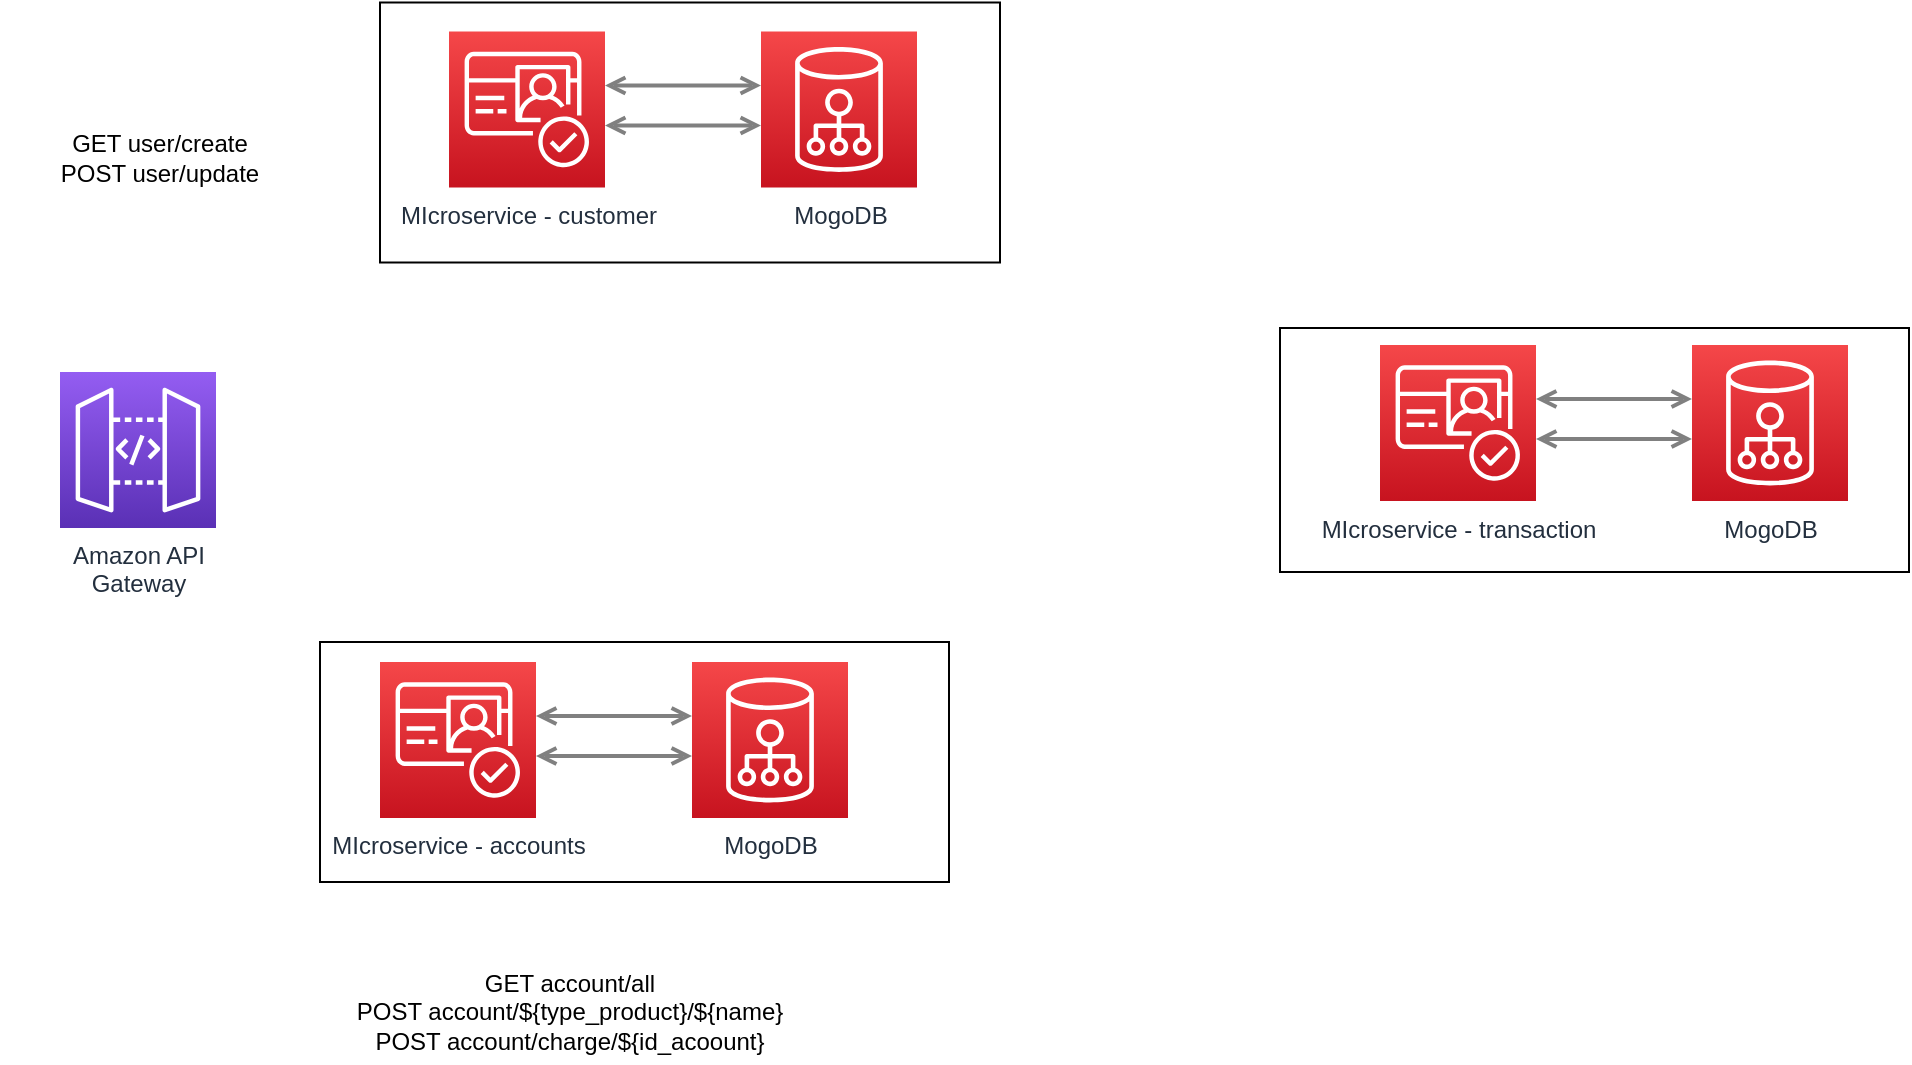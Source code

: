 <mxfile version="17.0.0" type="github">
  <diagram id="Ht1M8jgEwFfnCIfOTk4-" name="Page-1">
    <mxGraphModel dx="782" dy="468" grid="1" gridSize="10" guides="1" tooltips="1" connect="1" arrows="1" fold="1" page="1" pageScale="1" pageWidth="1169" pageHeight="827" math="0" shadow="0">
      <root>
        <mxCell id="0" />
        <mxCell id="1" parent="0" />
        <mxCell id="qSfoanHrgOsR2zZDTymw-17" value="" style="rounded=0;whiteSpace=wrap;html=1;" vertex="1" parent="1">
          <mxGeometry x="250" y="190.25" width="310" height="130" as="geometry" />
        </mxCell>
        <mxCell id="qSfoanHrgOsR2zZDTymw-16" value="" style="rounded=0;whiteSpace=wrap;html=1;" vertex="1" parent="1">
          <mxGeometry x="220" y="510" width="314.5" height="120" as="geometry" />
        </mxCell>
        <mxCell id="qSfoanHrgOsR2zZDTymw-15" value="" style="rounded=0;whiteSpace=wrap;html=1;" vertex="1" parent="1">
          <mxGeometry x="700" y="353" width="314.5" height="122" as="geometry" />
        </mxCell>
        <mxCell id="UEzPUAAOIrF-is8g5C7q-125" style="edgeStyle=orthogonalEdgeStyle;rounded=0;orthogonalLoop=1;jettySize=auto;html=1;startArrow=open;startFill=0;endArrow=open;endFill=0;strokeWidth=2;strokeColor=#808080;" parent="1" source="UEzPUAAOIrF-is8g5C7q-111" target="UEzPUAAOIrF-is8g5C7q-112" edge="1">
          <mxGeometry relative="1" as="geometry">
            <Array as="points">
              <mxPoint x="402.5" y="231.75" />
              <mxPoint x="402.5" y="231.75" />
            </Array>
          </mxGeometry>
        </mxCell>
        <mxCell id="UEzPUAAOIrF-is8g5C7q-143" style="edgeStyle=orthogonalEdgeStyle;rounded=0;orthogonalLoop=1;jettySize=auto;html=1;startArrow=open;startFill=0;endArrow=open;endFill=0;strokeWidth=2;strokeColor=#808080;" parent="1" source="UEzPUAAOIrF-is8g5C7q-111" target="UEzPUAAOIrF-is8g5C7q-112" edge="1">
          <mxGeometry relative="1" as="geometry">
            <mxPoint x="372.5" y="241.75" as="sourcePoint" />
            <mxPoint x="450.5" y="241.75" as="targetPoint" />
            <Array as="points">
              <mxPoint x="402.5" y="251.75" />
              <mxPoint x="402.5" y="251.75" />
            </Array>
          </mxGeometry>
        </mxCell>
        <mxCell id="UEzPUAAOIrF-is8g5C7q-111" value="MIcroservice - customer" style="outlineConnect=0;fontColor=#232F3E;gradientColor=#F54749;gradientDirection=north;fillColor=#C7131F;strokeColor=#ffffff;dashed=0;verticalLabelPosition=bottom;verticalAlign=top;align=center;html=1;fontSize=12;fontStyle=0;aspect=fixed;shape=mxgraph.aws4.resourceIcon;resIcon=mxgraph.aws4.cognito;labelBackgroundColor=#ffffff;" parent="1" vertex="1">
          <mxGeometry x="284.5" y="204.75" width="78" height="78" as="geometry" />
        </mxCell>
        <mxCell id="UEzPUAAOIrF-is8g5C7q-112" value="MogoDB" style="outlineConnect=0;fontColor=#232F3E;gradientColor=#F54749;gradientDirection=north;fillColor=#C7131F;strokeColor=#ffffff;dashed=0;verticalLabelPosition=bottom;verticalAlign=top;align=center;html=1;fontSize=12;fontStyle=0;aspect=fixed;shape=mxgraph.aws4.resourceIcon;resIcon=mxgraph.aws4.cloud_directory;labelBackgroundColor=#ffffff;" parent="1" vertex="1">
          <mxGeometry x="440.5" y="204.75" width="78" height="78" as="geometry" />
        </mxCell>
        <mxCell id="UEzPUAAOIrF-is8g5C7q-114" value="Amazon API&lt;br&gt;Gateway&lt;br&gt;" style="outlineConnect=0;fontColor=#232F3E;gradientColor=#945DF2;gradientDirection=north;fillColor=#5A30B5;strokeColor=#ffffff;dashed=0;verticalLabelPosition=bottom;verticalAlign=top;align=center;html=1;fontSize=12;fontStyle=0;aspect=fixed;shape=mxgraph.aws4.resourceIcon;resIcon=mxgraph.aws4.api_gateway;labelBackgroundColor=#ffffff;" parent="1" vertex="1">
          <mxGeometry x="90" y="375" width="78" height="78" as="geometry" />
        </mxCell>
        <mxCell id="qSfoanHrgOsR2zZDTymw-6" style="edgeStyle=orthogonalEdgeStyle;rounded=0;orthogonalLoop=1;jettySize=auto;html=1;startArrow=open;startFill=0;endArrow=open;endFill=0;strokeWidth=2;strokeColor=#808080;" edge="1" parent="1" source="qSfoanHrgOsR2zZDTymw-8" target="qSfoanHrgOsR2zZDTymw-9">
          <mxGeometry relative="1" as="geometry">
            <Array as="points">
              <mxPoint x="368" y="547" />
              <mxPoint x="368" y="547" />
            </Array>
          </mxGeometry>
        </mxCell>
        <mxCell id="qSfoanHrgOsR2zZDTymw-7" style="edgeStyle=orthogonalEdgeStyle;rounded=0;orthogonalLoop=1;jettySize=auto;html=1;startArrow=open;startFill=0;endArrow=open;endFill=0;strokeWidth=2;strokeColor=#808080;" edge="1" parent="1" source="qSfoanHrgOsR2zZDTymw-8" target="qSfoanHrgOsR2zZDTymw-9">
          <mxGeometry relative="1" as="geometry">
            <mxPoint x="338" y="557" as="sourcePoint" />
            <mxPoint x="416" y="557" as="targetPoint" />
            <Array as="points">
              <mxPoint x="368" y="567" />
              <mxPoint x="368" y="567" />
            </Array>
          </mxGeometry>
        </mxCell>
        <mxCell id="qSfoanHrgOsR2zZDTymw-8" value="MIcroservice - accounts" style="outlineConnect=0;fontColor=#232F3E;gradientColor=#F54749;gradientDirection=north;fillColor=#C7131F;strokeColor=#ffffff;dashed=0;verticalLabelPosition=bottom;verticalAlign=top;align=center;html=1;fontSize=12;fontStyle=0;aspect=fixed;shape=mxgraph.aws4.resourceIcon;resIcon=mxgraph.aws4.cognito;labelBackgroundColor=#ffffff;" vertex="1" parent="1">
          <mxGeometry x="250" y="520" width="78" height="78" as="geometry" />
        </mxCell>
        <mxCell id="qSfoanHrgOsR2zZDTymw-9" value="MogoDB" style="outlineConnect=0;fontColor=#232F3E;gradientColor=#F54749;gradientDirection=north;fillColor=#C7131F;strokeColor=#ffffff;dashed=0;verticalLabelPosition=bottom;verticalAlign=top;align=center;html=1;fontSize=12;fontStyle=0;aspect=fixed;shape=mxgraph.aws4.resourceIcon;resIcon=mxgraph.aws4.cloud_directory;labelBackgroundColor=#ffffff;" vertex="1" parent="1">
          <mxGeometry x="406" y="520" width="78" height="78" as="geometry" />
        </mxCell>
        <mxCell id="qSfoanHrgOsR2zZDTymw-10" style="edgeStyle=orthogonalEdgeStyle;rounded=0;orthogonalLoop=1;jettySize=auto;html=1;startArrow=open;startFill=0;endArrow=open;endFill=0;strokeWidth=2;strokeColor=#808080;" edge="1" parent="1" source="qSfoanHrgOsR2zZDTymw-12" target="qSfoanHrgOsR2zZDTymw-13">
          <mxGeometry relative="1" as="geometry">
            <Array as="points">
              <mxPoint x="868" y="388.5" />
              <mxPoint x="868" y="388.5" />
            </Array>
          </mxGeometry>
        </mxCell>
        <mxCell id="qSfoanHrgOsR2zZDTymw-11" style="edgeStyle=orthogonalEdgeStyle;rounded=0;orthogonalLoop=1;jettySize=auto;html=1;startArrow=open;startFill=0;endArrow=open;endFill=0;strokeWidth=2;strokeColor=#808080;" edge="1" parent="1" source="qSfoanHrgOsR2zZDTymw-12" target="qSfoanHrgOsR2zZDTymw-13">
          <mxGeometry relative="1" as="geometry">
            <mxPoint x="838" y="398.5" as="sourcePoint" />
            <mxPoint x="916" y="398.5" as="targetPoint" />
            <Array as="points">
              <mxPoint x="868" y="408.5" />
              <mxPoint x="868" y="408.5" />
            </Array>
          </mxGeometry>
        </mxCell>
        <mxCell id="qSfoanHrgOsR2zZDTymw-12" value="MIcroservice -&amp;nbsp;transaction" style="outlineConnect=0;fontColor=#232F3E;gradientColor=#F54749;gradientDirection=north;fillColor=#C7131F;strokeColor=#ffffff;dashed=0;verticalLabelPosition=bottom;verticalAlign=top;align=center;html=1;fontSize=12;fontStyle=0;aspect=fixed;shape=mxgraph.aws4.resourceIcon;resIcon=mxgraph.aws4.cognito;labelBackgroundColor=#ffffff;" vertex="1" parent="1">
          <mxGeometry x="750" y="361.5" width="78" height="78" as="geometry" />
        </mxCell>
        <mxCell id="qSfoanHrgOsR2zZDTymw-13" value="MogoDB" style="outlineConnect=0;fontColor=#232F3E;gradientColor=#F54749;gradientDirection=north;fillColor=#C7131F;strokeColor=#ffffff;dashed=0;verticalLabelPosition=bottom;verticalAlign=top;align=center;html=1;fontSize=12;fontStyle=0;aspect=fixed;shape=mxgraph.aws4.resourceIcon;resIcon=mxgraph.aws4.cloud_directory;labelBackgroundColor=#ffffff;" vertex="1" parent="1">
          <mxGeometry x="906" y="361.5" width="78" height="78" as="geometry" />
        </mxCell>
        <mxCell id="qSfoanHrgOsR2zZDTymw-19" value="GET user/create&lt;br&gt;POST user/update" style="text;html=1;strokeColor=none;fillColor=none;align=center;verticalAlign=middle;whiteSpace=wrap;rounded=0;" vertex="1" parent="1">
          <mxGeometry x="60" y="252.75" width="160" height="30" as="geometry" />
        </mxCell>
        <mxCell id="qSfoanHrgOsR2zZDTymw-20" value="GET account/all&lt;br&gt;POST account/${type_product}/${name}&lt;br&gt;POST account/charge/${id_acoount}" style="text;html=1;strokeColor=none;fillColor=none;align=center;verticalAlign=middle;whiteSpace=wrap;rounded=0;" vertex="1" parent="1">
          <mxGeometry x="220" y="670" width="250" height="50" as="geometry" />
        </mxCell>
      </root>
    </mxGraphModel>
  </diagram>
</mxfile>
